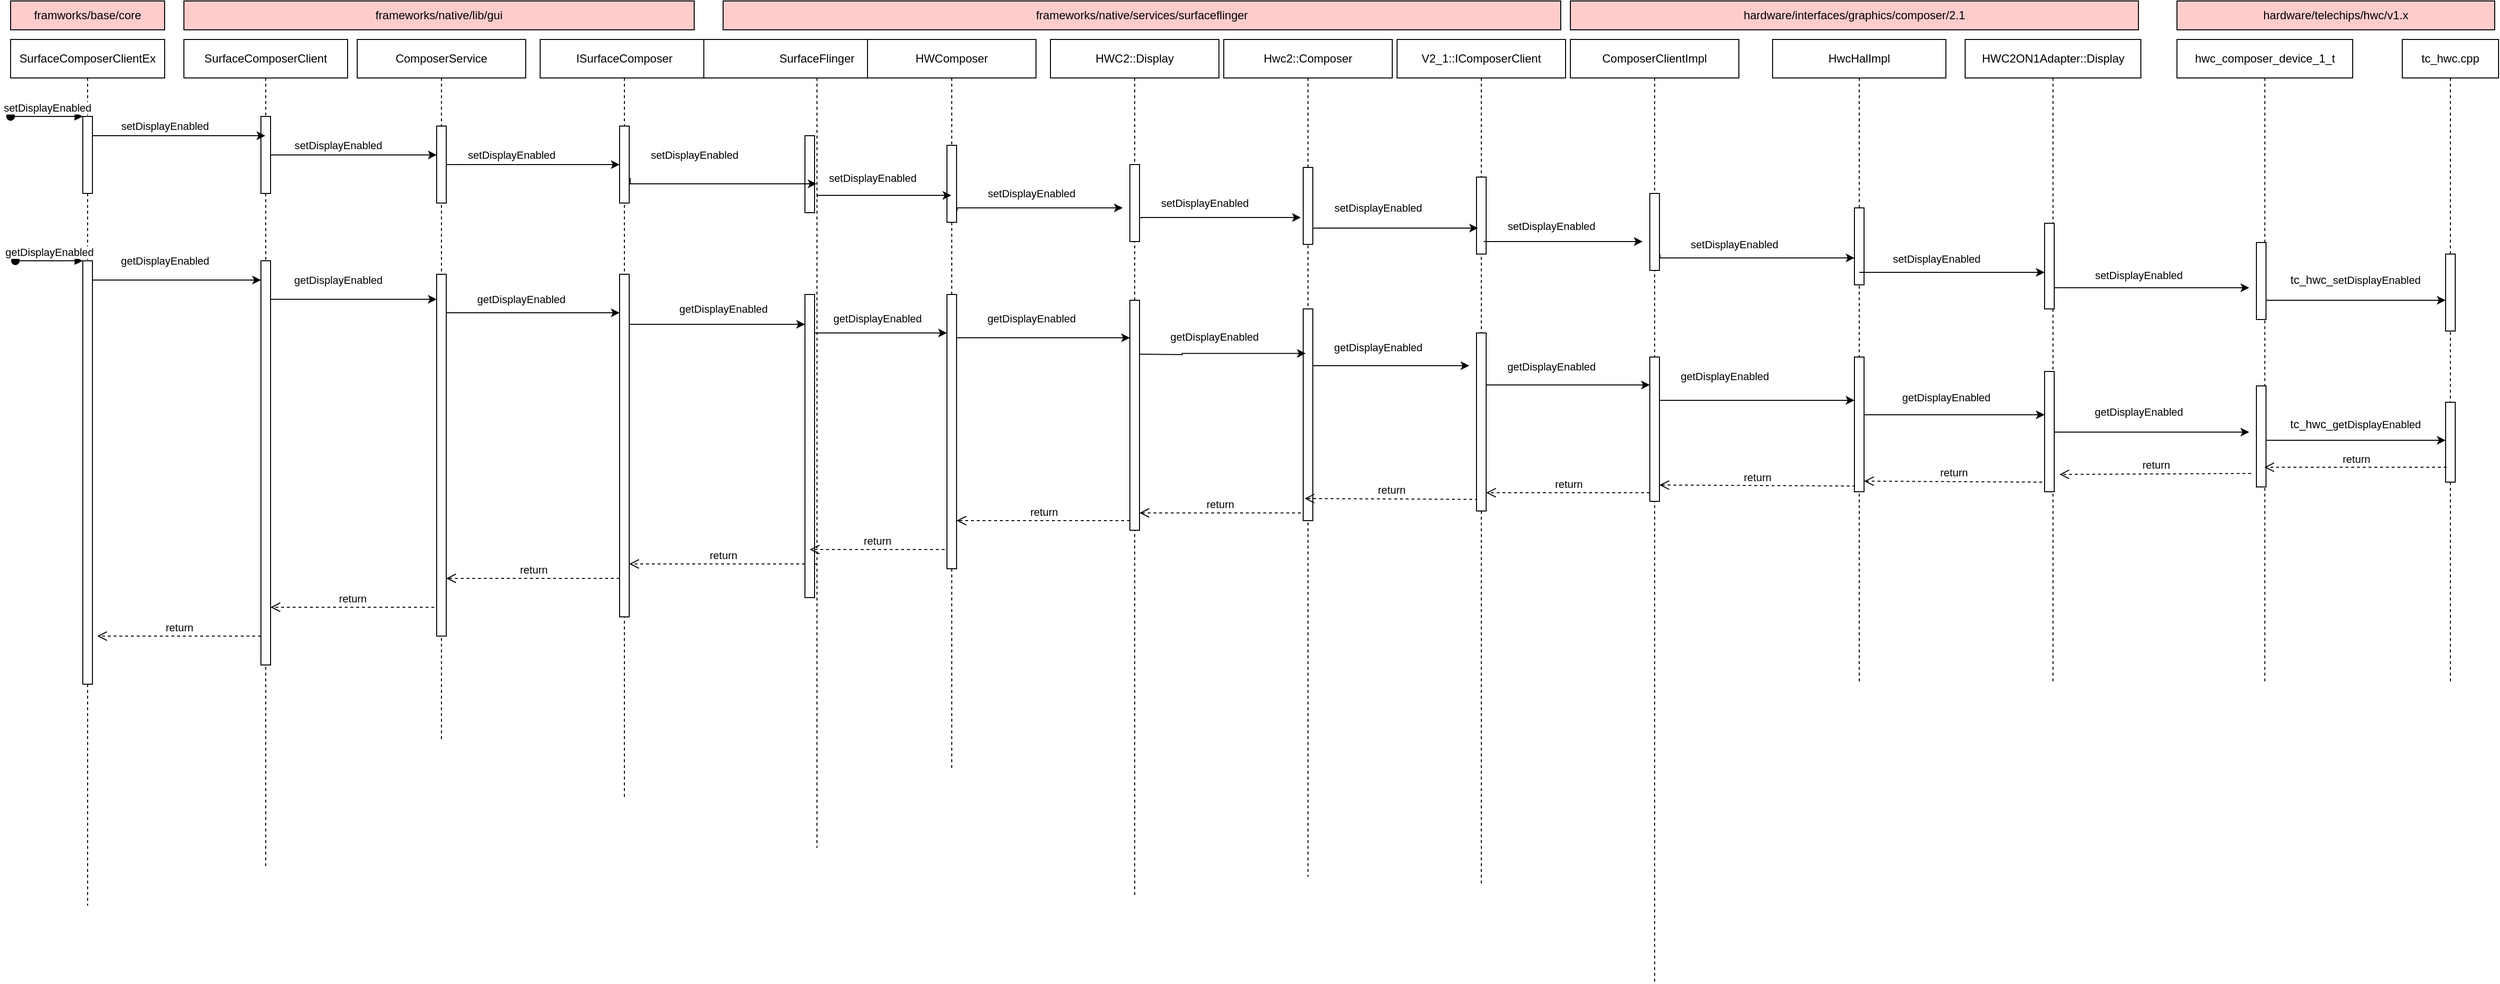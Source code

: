<mxfile version="17.4.6" type="github">
  <diagram id="DpFBj8TZs9Hdc5gK09Gh" name="Page-1">
    <mxGraphModel dx="3006" dy="778" grid="1" gridSize="10" guides="1" tooltips="1" connect="1" arrows="1" fold="1" page="1" pageScale="1" pageWidth="827" pageHeight="1169" math="0" shadow="0">
      <root>
        <mxCell id="0" />
        <mxCell id="1" parent="0" />
        <mxCell id="H8TTxolA3oLyKh7ImpaG-4" value="SurfaceComposerClient" style="shape=umlLifeline;perimeter=lifelinePerimeter;whiteSpace=wrap;html=1;container=1;collapsible=0;recursiveResize=0;outlineConnect=0;" vertex="1" parent="1">
          <mxGeometry x="-750" y="40" width="170" height="860" as="geometry" />
        </mxCell>
        <mxCell id="H8TTxolA3oLyKh7ImpaG-16" value="" style="html=1;points=[];perimeter=orthogonalPerimeter;" vertex="1" parent="H8TTxolA3oLyKh7ImpaG-4">
          <mxGeometry x="80" y="80" width="10" height="80" as="geometry" />
        </mxCell>
        <mxCell id="H8TTxolA3oLyKh7ImpaG-71" value="" style="html=1;points=[];perimeter=orthogonalPerimeter;" vertex="1" parent="H8TTxolA3oLyKh7ImpaG-4">
          <mxGeometry x="80" y="230" width="10" height="420" as="geometry" />
        </mxCell>
        <mxCell id="H8TTxolA3oLyKh7ImpaG-117" value="return" style="html=1;verticalAlign=bottom;endArrow=open;dashed=1;endSize=8;rounded=0;entryX=1;entryY=0.921;entryDx=0;entryDy=0;entryPerimeter=0;" edge="1" parent="H8TTxolA3oLyKh7ImpaG-4">
          <mxGeometry relative="1" as="geometry">
            <mxPoint x="260" y="590" as="sourcePoint" />
            <mxPoint x="90" y="590" as="targetPoint" />
          </mxGeometry>
        </mxCell>
        <mxCell id="H8TTxolA3oLyKh7ImpaG-5" value="ComposerService" style="shape=umlLifeline;perimeter=lifelinePerimeter;whiteSpace=wrap;html=1;container=1;collapsible=0;recursiveResize=0;outlineConnect=0;" vertex="1" parent="1">
          <mxGeometry x="-570" y="40" width="175" height="730" as="geometry" />
        </mxCell>
        <mxCell id="H8TTxolA3oLyKh7ImpaG-18" value="" style="html=1;points=[];perimeter=orthogonalPerimeter;" vertex="1" parent="H8TTxolA3oLyKh7ImpaG-5">
          <mxGeometry x="82.5" y="90" width="10" height="80" as="geometry" />
        </mxCell>
        <mxCell id="H8TTxolA3oLyKh7ImpaG-73" value="" style="html=1;points=[];perimeter=orthogonalPerimeter;" vertex="1" parent="H8TTxolA3oLyKh7ImpaG-5">
          <mxGeometry x="82.5" y="244" width="10" height="376" as="geometry" />
        </mxCell>
        <mxCell id="H8TTxolA3oLyKh7ImpaG-116" value="return" style="html=1;verticalAlign=bottom;endArrow=open;dashed=1;endSize=8;rounded=0;entryX=1;entryY=0.921;entryDx=0;entryDy=0;entryPerimeter=0;" edge="1" parent="H8TTxolA3oLyKh7ImpaG-5" source="H8TTxolA3oLyKh7ImpaG-77">
          <mxGeometry relative="1" as="geometry">
            <mxPoint x="288.25" y="560" as="sourcePoint" />
            <mxPoint x="92.5" y="560" as="targetPoint" />
          </mxGeometry>
        </mxCell>
        <mxCell id="H8TTxolA3oLyKh7ImpaG-6" value="ISurfaceComposer" style="shape=umlLifeline;perimeter=lifelinePerimeter;whiteSpace=wrap;html=1;container=1;collapsible=0;recursiveResize=0;outlineConnect=0;" vertex="1" parent="1">
          <mxGeometry x="-380" y="40" width="175" height="790" as="geometry" />
        </mxCell>
        <mxCell id="H8TTxolA3oLyKh7ImpaG-21" value="" style="html=1;points=[];perimeter=orthogonalPerimeter;" vertex="1" parent="H8TTxolA3oLyKh7ImpaG-6">
          <mxGeometry x="82.5" y="90" width="10" height="80" as="geometry" />
        </mxCell>
        <mxCell id="H8TTxolA3oLyKh7ImpaG-77" value="" style="html=1;points=[];perimeter=orthogonalPerimeter;" vertex="1" parent="H8TTxolA3oLyKh7ImpaG-6">
          <mxGeometry x="82.5" y="244" width="10" height="356" as="geometry" />
        </mxCell>
        <mxCell id="H8TTxolA3oLyKh7ImpaG-115" value="return" style="html=1;verticalAlign=bottom;endArrow=open;dashed=1;endSize=8;rounded=0;entryX=1;entryY=0.921;entryDx=0;entryDy=0;entryPerimeter=0;" edge="1" parent="H8TTxolA3oLyKh7ImpaG-6" source="H8TTxolA3oLyKh7ImpaG-7">
          <mxGeometry relative="1" as="geometry">
            <mxPoint x="288.25" y="545" as="sourcePoint" />
            <mxPoint x="92.5" y="545" as="targetPoint" />
          </mxGeometry>
        </mxCell>
        <mxCell id="H8TTxolA3oLyKh7ImpaG-7" value="SurfaceFlinger" style="shape=umlLifeline;perimeter=lifelinePerimeter;whiteSpace=wrap;html=1;container=1;collapsible=0;recursiveResize=0;outlineConnect=0;" vertex="1" parent="1">
          <mxGeometry x="-210" y="40" width="235" height="840" as="geometry" />
        </mxCell>
        <mxCell id="H8TTxolA3oLyKh7ImpaG-24" value="" style="html=1;points=[];perimeter=orthogonalPerimeter;" vertex="1" parent="H8TTxolA3oLyKh7ImpaG-7">
          <mxGeometry x="105" y="100" width="10" height="80" as="geometry" />
        </mxCell>
        <mxCell id="H8TTxolA3oLyKh7ImpaG-29" value="&lt;span style=&quot;font-size: 11px ; background-color: rgb(255 , 255 , 255)&quot;&gt;setDisplayEnabled&lt;/span&gt;" style="text;html=1;align=center;verticalAlign=middle;resizable=0;points=[];autosize=1;strokeColor=none;fillColor=none;" vertex="1" parent="H8TTxolA3oLyKh7ImpaG-7">
          <mxGeometry x="115" y="134" width="120" height="20" as="geometry" />
        </mxCell>
        <mxCell id="H8TTxolA3oLyKh7ImpaG-80" value="" style="html=1;points=[];perimeter=orthogonalPerimeter;" vertex="1" parent="H8TTxolA3oLyKh7ImpaG-7">
          <mxGeometry x="105" y="265" width="10" height="315" as="geometry" />
        </mxCell>
        <mxCell id="H8TTxolA3oLyKh7ImpaG-8" value="HWComposer" style="shape=umlLifeline;perimeter=lifelinePerimeter;whiteSpace=wrap;html=1;container=1;collapsible=0;recursiveResize=0;outlineConnect=0;" vertex="1" parent="1">
          <mxGeometry x="-40" y="40" width="175" height="760" as="geometry" />
        </mxCell>
        <mxCell id="H8TTxolA3oLyKh7ImpaG-27" value="" style="html=1;points=[];perimeter=orthogonalPerimeter;" vertex="1" parent="H8TTxolA3oLyKh7ImpaG-8">
          <mxGeometry x="82.5" y="110" width="10" height="80" as="geometry" />
        </mxCell>
        <mxCell id="H8TTxolA3oLyKh7ImpaG-83" value="" style="html=1;points=[];perimeter=orthogonalPerimeter;" vertex="1" parent="H8TTxolA3oLyKh7ImpaG-8">
          <mxGeometry x="82.5" y="265" width="10" height="285" as="geometry" />
        </mxCell>
        <mxCell id="H8TTxolA3oLyKh7ImpaG-85" value="&lt;span style=&quot;font-size: 11px ; background-color: rgb(255 , 255 , 255)&quot;&gt;getDisplayEnabled&lt;/span&gt;" style="text;html=1;align=center;verticalAlign=middle;resizable=0;points=[];autosize=1;strokeColor=none;fillColor=none;" vertex="1" parent="H8TTxolA3oLyKh7ImpaG-8">
          <mxGeometry x="-50" y="280" width="120" height="20" as="geometry" />
        </mxCell>
        <mxCell id="H8TTxolA3oLyKh7ImpaG-113" value="return" style="html=1;verticalAlign=bottom;endArrow=open;dashed=1;endSize=8;rounded=0;entryX=1;entryY=0.921;entryDx=0;entryDy=0;entryPerimeter=0;" edge="1" parent="H8TTxolA3oLyKh7ImpaG-8" source="H8TTxolA3oLyKh7ImpaG-86">
          <mxGeometry relative="1" as="geometry">
            <mxPoint x="288.25" y="500" as="sourcePoint" />
            <mxPoint x="92.5" y="500" as="targetPoint" />
          </mxGeometry>
        </mxCell>
        <mxCell id="H8TTxolA3oLyKh7ImpaG-114" value="return" style="html=1;verticalAlign=bottom;endArrow=open;dashed=1;endSize=8;rounded=0;entryX=1;entryY=0.921;entryDx=0;entryDy=0;entryPerimeter=0;" edge="1" parent="H8TTxolA3oLyKh7ImpaG-8">
          <mxGeometry relative="1" as="geometry">
            <mxPoint x="80" y="530" as="sourcePoint" />
            <mxPoint x="-60" y="530" as="targetPoint" />
          </mxGeometry>
        </mxCell>
        <mxCell id="H8TTxolA3oLyKh7ImpaG-9" value="HWC2::Display" style="shape=umlLifeline;perimeter=lifelinePerimeter;whiteSpace=wrap;html=1;container=1;collapsible=0;recursiveResize=0;outlineConnect=0;" vertex="1" parent="1">
          <mxGeometry x="150" y="40" width="175" height="890" as="geometry" />
        </mxCell>
        <mxCell id="H8TTxolA3oLyKh7ImpaG-30" value="" style="html=1;points=[];perimeter=orthogonalPerimeter;" vertex="1" parent="H8TTxolA3oLyKh7ImpaG-9">
          <mxGeometry x="82.5" y="130" width="10" height="80" as="geometry" />
        </mxCell>
        <mxCell id="H8TTxolA3oLyKh7ImpaG-86" value="" style="html=1;points=[];perimeter=orthogonalPerimeter;" vertex="1" parent="H8TTxolA3oLyKh7ImpaG-9">
          <mxGeometry x="82.5" y="271" width="10" height="239" as="geometry" />
        </mxCell>
        <mxCell id="H8TTxolA3oLyKh7ImpaG-112" value="return" style="html=1;verticalAlign=bottom;endArrow=open;dashed=1;endSize=8;rounded=0;entryX=1;entryY=0.921;entryDx=0;entryDy=0;entryPerimeter=0;" edge="1" parent="H8TTxolA3oLyKh7ImpaG-9">
          <mxGeometry relative="1" as="geometry">
            <mxPoint x="260" y="492" as="sourcePoint" />
            <mxPoint x="92.5" y="492.0" as="targetPoint" />
          </mxGeometry>
        </mxCell>
        <mxCell id="H8TTxolA3oLyKh7ImpaG-10" value="Hwc2::Composer" style="shape=umlLifeline;perimeter=lifelinePerimeter;whiteSpace=wrap;html=1;container=1;collapsible=0;recursiveResize=0;outlineConnect=0;" vertex="1" parent="1">
          <mxGeometry x="330" y="40" width="175" height="870" as="geometry" />
        </mxCell>
        <mxCell id="H8TTxolA3oLyKh7ImpaG-33" value="" style="html=1;points=[];perimeter=orthogonalPerimeter;" vertex="1" parent="H8TTxolA3oLyKh7ImpaG-10">
          <mxGeometry x="82.5" y="133" width="10" height="80" as="geometry" />
        </mxCell>
        <mxCell id="H8TTxolA3oLyKh7ImpaG-89" value="" style="html=1;points=[];perimeter=orthogonalPerimeter;" vertex="1" parent="H8TTxolA3oLyKh7ImpaG-10">
          <mxGeometry x="82.5" y="280" width="10" height="220" as="geometry" />
        </mxCell>
        <mxCell id="H8TTxolA3oLyKh7ImpaG-91" value="&lt;span style=&quot;font-size: 11px ; background-color: rgb(255 , 255 , 255)&quot;&gt;getDisplayEnabled&lt;/span&gt;" style="text;html=1;align=center;verticalAlign=middle;resizable=0;points=[];autosize=1;strokeColor=none;fillColor=none;" vertex="1" parent="H8TTxolA3oLyKh7ImpaG-10">
          <mxGeometry x="-70" y="299" width="120" height="20" as="geometry" />
        </mxCell>
        <mxCell id="H8TTxolA3oLyKh7ImpaG-111" value="return" style="html=1;verticalAlign=bottom;endArrow=open;dashed=1;endSize=8;rounded=0;entryX=1;entryY=0.921;entryDx=0;entryDy=0;entryPerimeter=0;exitX=0.15;exitY=0.843;exitDx=0;exitDy=0;exitPerimeter=0;" edge="1" parent="H8TTxolA3oLyKh7ImpaG-10">
          <mxGeometry relative="1" as="geometry">
            <mxPoint x="264" y="477.955" as="sourcePoint" />
            <mxPoint x="84" y="477.0" as="targetPoint" />
          </mxGeometry>
        </mxCell>
        <mxCell id="H8TTxolA3oLyKh7ImpaG-11" value="V2_1::IComposerClient" style="shape=umlLifeline;perimeter=lifelinePerimeter;whiteSpace=wrap;html=1;container=1;collapsible=0;recursiveResize=0;outlineConnect=0;" vertex="1" parent="1">
          <mxGeometry x="510" y="40" width="175" height="880" as="geometry" />
        </mxCell>
        <mxCell id="H8TTxolA3oLyKh7ImpaG-36" value="" style="html=1;points=[];perimeter=orthogonalPerimeter;" vertex="1" parent="H8TTxolA3oLyKh7ImpaG-11">
          <mxGeometry x="82.5" y="143" width="10" height="80" as="geometry" />
        </mxCell>
        <mxCell id="H8TTxolA3oLyKh7ImpaG-92" value="" style="html=1;points=[];perimeter=orthogonalPerimeter;" vertex="1" parent="H8TTxolA3oLyKh7ImpaG-11">
          <mxGeometry x="82.5" y="305" width="10" height="185" as="geometry" />
        </mxCell>
        <mxCell id="H8TTxolA3oLyKh7ImpaG-110" value="return" style="html=1;verticalAlign=bottom;endArrow=open;dashed=1;endSize=8;rounded=0;entryX=1;entryY=0.921;entryDx=0;entryDy=0;entryPerimeter=0;" edge="1" parent="H8TTxolA3oLyKh7ImpaG-11">
          <mxGeometry relative="1" as="geometry">
            <mxPoint x="262.5" y="471" as="sourcePoint" />
            <mxPoint x="92.5" y="471.0" as="targetPoint" />
          </mxGeometry>
        </mxCell>
        <mxCell id="H8TTxolA3oLyKh7ImpaG-12" value="ComposerClientImpl" style="shape=umlLifeline;perimeter=lifelinePerimeter;whiteSpace=wrap;html=1;container=1;collapsible=0;recursiveResize=0;outlineConnect=0;" vertex="1" parent="1">
          <mxGeometry x="690" y="40" width="175" height="980" as="geometry" />
        </mxCell>
        <mxCell id="H8TTxolA3oLyKh7ImpaG-39" value="" style="html=1;points=[];perimeter=orthogonalPerimeter;" vertex="1" parent="H8TTxolA3oLyKh7ImpaG-12">
          <mxGeometry x="82.5" y="160" width="10" height="80" as="geometry" />
        </mxCell>
        <mxCell id="H8TTxolA3oLyKh7ImpaG-95" value="" style="html=1;points=[];perimeter=orthogonalPerimeter;" vertex="1" parent="H8TTxolA3oLyKh7ImpaG-12">
          <mxGeometry x="82.5" y="330" width="10" height="150" as="geometry" />
        </mxCell>
        <mxCell id="H8TTxolA3oLyKh7ImpaG-109" value="return" style="html=1;verticalAlign=bottom;endArrow=open;dashed=1;endSize=8;rounded=0;entryX=1;entryY=0.921;entryDx=0;entryDy=0;entryPerimeter=0;exitX=0.1;exitY=0.936;exitDx=0;exitDy=0;exitPerimeter=0;" edge="1" parent="H8TTxolA3oLyKh7ImpaG-12">
          <mxGeometry relative="1" as="geometry">
            <mxPoint x="296" y="464.04" as="sourcePoint" />
            <mxPoint x="92.5" y="463.0" as="targetPoint" />
          </mxGeometry>
        </mxCell>
        <mxCell id="H8TTxolA3oLyKh7ImpaG-13" value="HwcHalImpl" style="shape=umlLifeline;perimeter=lifelinePerimeter;whiteSpace=wrap;html=1;container=1;collapsible=0;recursiveResize=0;outlineConnect=0;" vertex="1" parent="1">
          <mxGeometry x="900" y="40" width="180" height="670" as="geometry" />
        </mxCell>
        <mxCell id="H8TTxolA3oLyKh7ImpaG-42" value="" style="html=1;points=[];perimeter=orthogonalPerimeter;" vertex="1" parent="H8TTxolA3oLyKh7ImpaG-13">
          <mxGeometry x="85" y="175" width="10" height="80" as="geometry" />
        </mxCell>
        <mxCell id="H8TTxolA3oLyKh7ImpaG-98" value="" style="html=1;points=[];perimeter=orthogonalPerimeter;" vertex="1" parent="H8TTxolA3oLyKh7ImpaG-13">
          <mxGeometry x="85" y="330" width="10" height="140" as="geometry" />
        </mxCell>
        <mxCell id="H8TTxolA3oLyKh7ImpaG-14" value="HWC2ON1Adapter::Display" style="shape=umlLifeline;perimeter=lifelinePerimeter;whiteSpace=wrap;html=1;container=1;collapsible=0;recursiveResize=0;outlineConnect=0;" vertex="1" parent="1">
          <mxGeometry x="1100" y="40" width="182.5" height="670" as="geometry" />
        </mxCell>
        <mxCell id="H8TTxolA3oLyKh7ImpaG-45" value="" style="html=1;points=[];perimeter=orthogonalPerimeter;" vertex="1" parent="H8TTxolA3oLyKh7ImpaG-14">
          <mxGeometry x="82.5" y="191" width="10" height="89" as="geometry" />
        </mxCell>
        <mxCell id="H8TTxolA3oLyKh7ImpaG-101" value="" style="html=1;points=[];perimeter=orthogonalPerimeter;" vertex="1" parent="H8TTxolA3oLyKh7ImpaG-14">
          <mxGeometry x="82.5" y="345" width="10" height="125" as="geometry" />
        </mxCell>
        <mxCell id="H8TTxolA3oLyKh7ImpaG-103" value="&lt;span style=&quot;font-size: 11px ; background-color: rgb(255 , 255 , 255)&quot;&gt;getDisplayEnabled&lt;/span&gt;" style="text;html=1;align=center;verticalAlign=middle;resizable=0;points=[];autosize=1;strokeColor=none;fillColor=none;" vertex="1" parent="H8TTxolA3oLyKh7ImpaG-14">
          <mxGeometry x="-80" y="362" width="120" height="20" as="geometry" />
        </mxCell>
        <mxCell id="H8TTxolA3oLyKh7ImpaG-15" value="hwc_composer_device_1_t" style="shape=umlLifeline;perimeter=lifelinePerimeter;whiteSpace=wrap;html=1;container=1;collapsible=0;recursiveResize=0;outlineConnect=0;" vertex="1" parent="1">
          <mxGeometry x="1320" y="40" width="182.5" height="670" as="geometry" />
        </mxCell>
        <mxCell id="H8TTxolA3oLyKh7ImpaG-48" value="" style="html=1;points=[];perimeter=orthogonalPerimeter;" vertex="1" parent="H8TTxolA3oLyKh7ImpaG-15">
          <mxGeometry x="82.5" y="211" width="10" height="80" as="geometry" />
        </mxCell>
        <mxCell id="H8TTxolA3oLyKh7ImpaG-104" value="" style="html=1;points=[];perimeter=orthogonalPerimeter;" vertex="1" parent="H8TTxolA3oLyKh7ImpaG-15">
          <mxGeometry x="82.5" y="360" width="10" height="105" as="geometry" />
        </mxCell>
        <mxCell id="H8TTxolA3oLyKh7ImpaG-19" value="" style="edgeStyle=orthogonalEdgeStyle;rounded=0;orthogonalLoop=1;jettySize=auto;html=1;" edge="1" parent="1" source="H8TTxolA3oLyKh7ImpaG-16" target="H8TTxolA3oLyKh7ImpaG-18">
          <mxGeometry relative="1" as="geometry">
            <Array as="points">
              <mxPoint x="-580" y="160" />
              <mxPoint x="-580" y="160" />
            </Array>
          </mxGeometry>
        </mxCell>
        <mxCell id="H8TTxolA3oLyKh7ImpaG-20" value="&lt;span style=&quot;font-size: 11px ; background-color: rgb(255 , 255 , 255)&quot;&gt;setDisplayEnabled&lt;/span&gt;" style="text;html=1;align=center;verticalAlign=middle;resizable=0;points=[];autosize=1;strokeColor=none;fillColor=none;" vertex="1" parent="1">
          <mxGeometry x="-650" y="140" width="120" height="20" as="geometry" />
        </mxCell>
        <mxCell id="H8TTxolA3oLyKh7ImpaG-22" value="" style="edgeStyle=orthogonalEdgeStyle;rounded=0;orthogonalLoop=1;jettySize=auto;html=1;" edge="1" parent="1" source="H8TTxolA3oLyKh7ImpaG-18" target="H8TTxolA3oLyKh7ImpaG-21">
          <mxGeometry relative="1" as="geometry" />
        </mxCell>
        <mxCell id="H8TTxolA3oLyKh7ImpaG-23" value="&lt;span style=&quot;font-size: 11px ; background-color: rgb(255 , 255 , 255)&quot;&gt;setDisplayEnabled&lt;/span&gt;" style="text;html=1;align=center;verticalAlign=middle;resizable=0;points=[];autosize=1;strokeColor=none;fillColor=none;" vertex="1" parent="1">
          <mxGeometry x="-470" y="150" width="120" height="20" as="geometry" />
        </mxCell>
        <mxCell id="H8TTxolA3oLyKh7ImpaG-26" value="&lt;span style=&quot;font-size: 11px ; background-color: rgb(255 , 255 , 255)&quot;&gt;setDisplayEnabled&lt;/span&gt;" style="text;html=1;align=center;verticalAlign=middle;resizable=0;points=[];autosize=1;strokeColor=none;fillColor=none;" vertex="1" parent="1">
          <mxGeometry x="-280" y="150" width="120" height="20" as="geometry" />
        </mxCell>
        <mxCell id="H8TTxolA3oLyKh7ImpaG-28" value="" style="edgeStyle=orthogonalEdgeStyle;rounded=0;orthogonalLoop=1;jettySize=auto;html=1;exitX=1.3;exitY=0.575;exitDx=0;exitDy=0;exitPerimeter=0;" edge="1" parent="1" target="H8TTxolA3oLyKh7ImpaG-8">
          <mxGeometry relative="1" as="geometry">
            <mxPoint x="-92" y="204" as="sourcePoint" />
            <mxPoint x="35" y="202" as="targetPoint" />
            <Array as="points">
              <mxPoint x="-92" y="202" />
            </Array>
          </mxGeometry>
        </mxCell>
        <mxCell id="H8TTxolA3oLyKh7ImpaG-31" value="" style="edgeStyle=orthogonalEdgeStyle;rounded=0;orthogonalLoop=1;jettySize=auto;html=1;exitX=1.05;exitY=0.85;exitDx=0;exitDy=0;exitPerimeter=0;" edge="1" parent="1" source="H8TTxolA3oLyKh7ImpaG-27">
          <mxGeometry relative="1" as="geometry">
            <mxPoint x="60" y="215" as="sourcePoint" />
            <mxPoint x="225" y="215" as="targetPoint" />
            <Array as="points">
              <mxPoint x="53" y="215" />
            </Array>
          </mxGeometry>
        </mxCell>
        <mxCell id="H8TTxolA3oLyKh7ImpaG-32" value="&lt;span style=&quot;font-size: 11px ; background-color: rgb(255 , 255 , 255)&quot;&gt;setDisplayEnabled&lt;/span&gt;" style="text;html=1;align=center;verticalAlign=middle;resizable=0;points=[];autosize=1;strokeColor=none;fillColor=none;" vertex="1" parent="1">
          <mxGeometry x="70" y="190" width="120" height="20" as="geometry" />
        </mxCell>
        <mxCell id="H8TTxolA3oLyKh7ImpaG-34" value="" style="edgeStyle=orthogonalEdgeStyle;rounded=0;orthogonalLoop=1;jettySize=auto;html=1;exitX=1.15;exitY=0.7;exitDx=0;exitDy=0;exitPerimeter=0;" edge="1" parent="1" source="H8TTxolA3oLyKh7ImpaG-30">
          <mxGeometry relative="1" as="geometry">
            <mxPoint x="235" y="225" as="sourcePoint" />
            <mxPoint x="410" y="225" as="targetPoint" />
            <Array as="points">
              <mxPoint x="244" y="225" />
            </Array>
          </mxGeometry>
        </mxCell>
        <mxCell id="H8TTxolA3oLyKh7ImpaG-35" value="&lt;span style=&quot;font-size: 11px ; background-color: rgb(255 , 255 , 255)&quot;&gt;setDisplayEnabled&lt;/span&gt;" style="text;html=1;align=center;verticalAlign=middle;resizable=0;points=[];autosize=1;strokeColor=none;fillColor=none;" vertex="1" parent="1">
          <mxGeometry x="250" y="200" width="120" height="20" as="geometry" />
        </mxCell>
        <mxCell id="H8TTxolA3oLyKh7ImpaG-37" value="" style="edgeStyle=orthogonalEdgeStyle;rounded=0;orthogonalLoop=1;jettySize=auto;html=1;exitX=1.05;exitY=0.788;exitDx=0;exitDy=0;exitPerimeter=0;" edge="1" parent="1" source="H8TTxolA3oLyKh7ImpaG-33">
          <mxGeometry relative="1" as="geometry">
            <mxPoint x="430" y="236" as="sourcePoint" />
            <mxPoint x="594" y="236" as="targetPoint" />
            <Array as="points">
              <mxPoint x="594" y="236" />
            </Array>
          </mxGeometry>
        </mxCell>
        <mxCell id="H8TTxolA3oLyKh7ImpaG-38" value="&lt;span style=&quot;font-size: 11px ; background-color: rgb(255 , 255 , 255)&quot;&gt;setDisplayEnabled&lt;/span&gt;" style="text;html=1;align=center;verticalAlign=middle;resizable=0;points=[];autosize=1;strokeColor=none;fillColor=none;" vertex="1" parent="1">
          <mxGeometry x="430" y="205" width="120" height="20" as="geometry" />
        </mxCell>
        <mxCell id="H8TTxolA3oLyKh7ImpaG-40" value="" style="edgeStyle=orthogonalEdgeStyle;rounded=0;orthogonalLoop=1;jettySize=auto;html=1;" edge="1" parent="1">
          <mxGeometry relative="1" as="geometry">
            <mxPoint x="600" y="250" as="sourcePoint" />
            <mxPoint x="765" y="250" as="targetPoint" />
            <Array as="points">
              <mxPoint x="690" y="250" />
              <mxPoint x="690" y="250" />
            </Array>
          </mxGeometry>
        </mxCell>
        <mxCell id="H8TTxolA3oLyKh7ImpaG-41" value="&lt;span style=&quot;font-size: 11px ; background-color: rgb(255 , 255 , 255)&quot;&gt;setDisplayEnabled&lt;/span&gt;" style="text;html=1;align=center;verticalAlign=middle;resizable=0;points=[];autosize=1;strokeColor=none;fillColor=none;" vertex="1" parent="1">
          <mxGeometry x="610" y="224" width="120" height="20" as="geometry" />
        </mxCell>
        <mxCell id="H8TTxolA3oLyKh7ImpaG-43" value="" style="edgeStyle=orthogonalEdgeStyle;rounded=0;orthogonalLoop=1;jettySize=auto;html=1;entryX=0;entryY=0.65;entryDx=0;entryDy=0;entryPerimeter=0;exitX=1.05;exitY=0.788;exitDx=0;exitDy=0;exitPerimeter=0;" edge="1" parent="1" source="H8TTxolA3oLyKh7ImpaG-39" target="H8TTxolA3oLyKh7ImpaG-42">
          <mxGeometry relative="1" as="geometry">
            <mxPoint x="780" y="270" as="sourcePoint" />
            <mxPoint x="980" y="267" as="targetPoint" />
            <Array as="points">
              <mxPoint x="783" y="267" />
            </Array>
          </mxGeometry>
        </mxCell>
        <mxCell id="H8TTxolA3oLyKh7ImpaG-44" value="&lt;span style=&quot;font-size: 11px ; background-color: rgb(255 , 255 , 255)&quot;&gt;setDisplayEnabled&lt;/span&gt;" style="text;html=1;align=center;verticalAlign=middle;resizable=0;points=[];autosize=1;strokeColor=none;fillColor=none;" vertex="1" parent="1">
          <mxGeometry x="800" y="243" width="120" height="20" as="geometry" />
        </mxCell>
        <mxCell id="H8TTxolA3oLyKh7ImpaG-46" value="" style="edgeStyle=orthogonalEdgeStyle;rounded=0;orthogonalLoop=1;jettySize=auto;html=1;" edge="1" parent="1">
          <mxGeometry relative="1" as="geometry">
            <mxPoint x="990" y="282" as="sourcePoint" />
            <mxPoint x="1182.5" y="282" as="targetPoint" />
            <Array as="points">
              <mxPoint x="1060" y="282" />
              <mxPoint x="1060" y="282" />
            </Array>
          </mxGeometry>
        </mxCell>
        <mxCell id="H8TTxolA3oLyKh7ImpaG-47" value="&lt;span style=&quot;font-size: 11px ; background-color: rgb(255 , 255 , 255)&quot;&gt;setDisplayEnabled&lt;/span&gt;" style="text;html=1;align=center;verticalAlign=middle;resizable=0;points=[];autosize=1;strokeColor=none;fillColor=none;" vertex="1" parent="1">
          <mxGeometry x="1010" y="258" width="120" height="20" as="geometry" />
        </mxCell>
        <mxCell id="H8TTxolA3oLyKh7ImpaG-49" value="" style="edgeStyle=orthogonalEdgeStyle;rounded=0;orthogonalLoop=1;jettySize=auto;html=1;" edge="1" parent="1">
          <mxGeometry relative="1" as="geometry">
            <mxPoint x="1192.5" y="298" as="sourcePoint" />
            <mxPoint x="1395" y="298" as="targetPoint" />
            <Array as="points">
              <mxPoint x="1260" y="298" />
              <mxPoint x="1260" y="298" />
            </Array>
          </mxGeometry>
        </mxCell>
        <mxCell id="H8TTxolA3oLyKh7ImpaG-50" value="&lt;span style=&quot;font-size: 11px ; background-color: rgb(255 , 255 , 255)&quot;&gt;setDisplayEnabled&lt;/span&gt;" style="text;html=1;align=center;verticalAlign=middle;resizable=0;points=[];autosize=1;strokeColor=none;fillColor=none;" vertex="1" parent="1">
          <mxGeometry x="1220" y="275" width="120" height="20" as="geometry" />
        </mxCell>
        <mxCell id="H8TTxolA3oLyKh7ImpaG-52" value="SurfaceComposerClientEx" style="shape=umlLifeline;perimeter=lifelinePerimeter;whiteSpace=wrap;html=1;container=1;collapsible=0;recursiveResize=0;outlineConnect=0;" vertex="1" parent="1">
          <mxGeometry x="-930" y="40" width="160" height="900" as="geometry" />
        </mxCell>
        <mxCell id="H8TTxolA3oLyKh7ImpaG-53" value="" style="html=1;points=[];perimeter=orthogonalPerimeter;" vertex="1" parent="H8TTxolA3oLyKh7ImpaG-52">
          <mxGeometry x="75" y="80" width="10" height="80" as="geometry" />
        </mxCell>
        <mxCell id="H8TTxolA3oLyKh7ImpaG-54" value="setDisplayEnabled" style="html=1;verticalAlign=bottom;startArrow=oval;endArrow=block;startSize=8;rounded=0;" edge="1" parent="H8TTxolA3oLyKh7ImpaG-52" target="H8TTxolA3oLyKh7ImpaG-53">
          <mxGeometry relative="1" as="geometry">
            <mxPoint y="80" as="sourcePoint" />
          </mxGeometry>
        </mxCell>
        <mxCell id="H8TTxolA3oLyKh7ImpaG-67" value="" style="html=1;points=[];perimeter=orthogonalPerimeter;" vertex="1" parent="H8TTxolA3oLyKh7ImpaG-52">
          <mxGeometry x="75" y="230" width="10" height="440" as="geometry" />
        </mxCell>
        <mxCell id="H8TTxolA3oLyKh7ImpaG-68" value="getDisplayEnabled" style="html=1;verticalAlign=bottom;startArrow=oval;endArrow=block;startSize=8;rounded=0;" edge="1" target="H8TTxolA3oLyKh7ImpaG-67" parent="H8TTxolA3oLyKh7ImpaG-52">
          <mxGeometry relative="1" as="geometry">
            <mxPoint x="5" y="230" as="sourcePoint" />
          </mxGeometry>
        </mxCell>
        <mxCell id="H8TTxolA3oLyKh7ImpaG-118" value="return" style="html=1;verticalAlign=bottom;endArrow=open;dashed=1;endSize=8;rounded=0;entryX=1;entryY=0.921;entryDx=0;entryDy=0;entryPerimeter=0;" edge="1" parent="H8TTxolA3oLyKh7ImpaG-52">
          <mxGeometry relative="1" as="geometry">
            <mxPoint x="260" y="620" as="sourcePoint" />
            <mxPoint x="90" y="620" as="targetPoint" />
          </mxGeometry>
        </mxCell>
        <mxCell id="H8TTxolA3oLyKh7ImpaG-55" value="" style="edgeStyle=orthogonalEdgeStyle;rounded=0;orthogonalLoop=1;jettySize=auto;html=1;" edge="1" parent="1" source="H8TTxolA3oLyKh7ImpaG-53" target="H8TTxolA3oLyKh7ImpaG-4">
          <mxGeometry relative="1" as="geometry">
            <Array as="points">
              <mxPoint x="-820" y="140" />
              <mxPoint x="-820" y="140" />
            </Array>
          </mxGeometry>
        </mxCell>
        <mxCell id="H8TTxolA3oLyKh7ImpaG-56" value="&lt;span style=&quot;font-size: 11px ; background-color: rgb(255 , 255 , 255)&quot;&gt;setDisplayEnabled&lt;/span&gt;" style="text;html=1;align=center;verticalAlign=middle;resizable=0;points=[];autosize=1;strokeColor=none;fillColor=none;" vertex="1" parent="1">
          <mxGeometry x="-830" y="120" width="120" height="20" as="geometry" />
        </mxCell>
        <mxCell id="H8TTxolA3oLyKh7ImpaG-25" value="" style="edgeStyle=orthogonalEdgeStyle;rounded=0;orthogonalLoop=1;jettySize=auto;html=1;exitX=1.1;exitY=0.675;exitDx=0;exitDy=0;exitPerimeter=0;" edge="1" parent="1" source="H8TTxolA3oLyKh7ImpaG-21" target="H8TTxolA3oLyKh7ImpaG-7">
          <mxGeometry relative="1" as="geometry">
            <mxPoint x="-270" y="179" as="sourcePoint" />
            <mxPoint x="-110" y="179" as="targetPoint" />
            <Array as="points">
              <mxPoint x="-286" y="190" />
            </Array>
          </mxGeometry>
        </mxCell>
        <mxCell id="H8TTxolA3oLyKh7ImpaG-72" value="" style="edgeStyle=orthogonalEdgeStyle;rounded=0;orthogonalLoop=1;jettySize=auto;html=1;" edge="1" parent="1" source="H8TTxolA3oLyKh7ImpaG-67" target="H8TTxolA3oLyKh7ImpaG-71">
          <mxGeometry relative="1" as="geometry">
            <Array as="points">
              <mxPoint x="-790" y="290" />
              <mxPoint x="-790" y="290" />
            </Array>
          </mxGeometry>
        </mxCell>
        <mxCell id="H8TTxolA3oLyKh7ImpaG-74" value="" style="edgeStyle=orthogonalEdgeStyle;rounded=0;orthogonalLoop=1;jettySize=auto;html=1;" edge="1" parent="1" source="H8TTxolA3oLyKh7ImpaG-71" target="H8TTxolA3oLyKh7ImpaG-73">
          <mxGeometry relative="1" as="geometry">
            <Array as="points">
              <mxPoint x="-530" y="310" />
              <mxPoint x="-530" y="310" />
            </Array>
          </mxGeometry>
        </mxCell>
        <mxCell id="H8TTxolA3oLyKh7ImpaG-75" value="&lt;span style=&quot;font-size: 11px ; background-color: rgb(255 , 255 , 255)&quot;&gt;getDisplayEnabled&lt;/span&gt;" style="text;html=1;align=center;verticalAlign=middle;resizable=0;points=[];autosize=1;strokeColor=none;fillColor=none;" vertex="1" parent="1">
          <mxGeometry x="-830" y="260" width="120" height="20" as="geometry" />
        </mxCell>
        <mxCell id="H8TTxolA3oLyKh7ImpaG-76" value="&lt;span style=&quot;font-size: 11px ; background-color: rgb(255 , 255 , 255)&quot;&gt;getDisplayEnabled&lt;/span&gt;" style="text;html=1;align=center;verticalAlign=middle;resizable=0;points=[];autosize=1;strokeColor=none;fillColor=none;" vertex="1" parent="1">
          <mxGeometry x="-650" y="280" width="120" height="20" as="geometry" />
        </mxCell>
        <mxCell id="H8TTxolA3oLyKh7ImpaG-78" value="" style="edgeStyle=orthogonalEdgeStyle;rounded=0;orthogonalLoop=1;jettySize=auto;html=1;" edge="1" parent="1" source="H8TTxolA3oLyKh7ImpaG-73" target="H8TTxolA3oLyKh7ImpaG-77">
          <mxGeometry relative="1" as="geometry">
            <Array as="points">
              <mxPoint x="-320" y="324" />
              <mxPoint x="-320" y="324" />
            </Array>
          </mxGeometry>
        </mxCell>
        <mxCell id="H8TTxolA3oLyKh7ImpaG-79" value="&lt;span style=&quot;font-size: 11px ; background-color: rgb(255 , 255 , 255)&quot;&gt;getDisplayEnabled&lt;/span&gt;" style="text;html=1;align=center;verticalAlign=middle;resizable=0;points=[];autosize=1;strokeColor=none;fillColor=none;" vertex="1" parent="1">
          <mxGeometry x="-460" y="300" width="120" height="20" as="geometry" />
        </mxCell>
        <mxCell id="H8TTxolA3oLyKh7ImpaG-81" value="" style="edgeStyle=orthogonalEdgeStyle;rounded=0;orthogonalLoop=1;jettySize=auto;html=1;" edge="1" parent="1">
          <mxGeometry relative="1" as="geometry">
            <mxPoint x="-287.5" y="336" as="sourcePoint" />
            <mxPoint x="-105" y="336" as="targetPoint" />
          </mxGeometry>
        </mxCell>
        <mxCell id="H8TTxolA3oLyKh7ImpaG-82" value="&lt;span style=&quot;font-size: 11px ; background-color: rgb(255 , 255 , 255)&quot;&gt;getDisplayEnabled&lt;/span&gt;" style="text;html=1;align=center;verticalAlign=middle;resizable=0;points=[];autosize=1;strokeColor=none;fillColor=none;" vertex="1" parent="1">
          <mxGeometry x="-250" y="310" width="120" height="20" as="geometry" />
        </mxCell>
        <mxCell id="H8TTxolA3oLyKh7ImpaG-84" value="" style="edgeStyle=orthogonalEdgeStyle;rounded=0;orthogonalLoop=1;jettySize=auto;html=1;" edge="1" parent="1" source="H8TTxolA3oLyKh7ImpaG-80" target="H8TTxolA3oLyKh7ImpaG-83">
          <mxGeometry relative="1" as="geometry">
            <Array as="points">
              <mxPoint x="20" y="345" />
              <mxPoint x="20" y="345" />
            </Array>
          </mxGeometry>
        </mxCell>
        <mxCell id="H8TTxolA3oLyKh7ImpaG-87" value="" style="edgeStyle=orthogonalEdgeStyle;rounded=0;orthogonalLoop=1;jettySize=auto;html=1;" edge="1" parent="1" source="H8TTxolA3oLyKh7ImpaG-83" target="H8TTxolA3oLyKh7ImpaG-86">
          <mxGeometry relative="1" as="geometry">
            <Array as="points">
              <mxPoint x="100" y="350" />
              <mxPoint x="100" y="350" />
            </Array>
          </mxGeometry>
        </mxCell>
        <mxCell id="H8TTxolA3oLyKh7ImpaG-88" value="&lt;span style=&quot;font-size: 11px ; background-color: rgb(255 , 255 , 255)&quot;&gt;getDisplayEnabled&lt;/span&gt;" style="text;html=1;align=center;verticalAlign=middle;resizable=0;points=[];autosize=1;strokeColor=none;fillColor=none;" vertex="1" parent="1">
          <mxGeometry x="70" y="320" width="120" height="20" as="geometry" />
        </mxCell>
        <mxCell id="H8TTxolA3oLyKh7ImpaG-90" value="" style="edgeStyle=orthogonalEdgeStyle;rounded=0;orthogonalLoop=1;jettySize=auto;html=1;entryX=0.486;entryY=0.375;entryDx=0;entryDy=0;entryPerimeter=0;" edge="1" parent="1" target="H8TTxolA3oLyKh7ImpaG-10">
          <mxGeometry relative="1" as="geometry">
            <mxPoint x="242.5" y="367" as="sourcePoint" />
            <mxPoint x="405" y="367" as="targetPoint" />
          </mxGeometry>
        </mxCell>
        <mxCell id="H8TTxolA3oLyKh7ImpaG-93" value="" style="edgeStyle=orthogonalEdgeStyle;rounded=0;orthogonalLoop=1;jettySize=auto;html=1;" edge="1" parent="1">
          <mxGeometry relative="1" as="geometry">
            <mxPoint x="422.5" y="379" as="sourcePoint" />
            <mxPoint x="585" y="379" as="targetPoint" />
            <Array as="points">
              <mxPoint x="550" y="379" />
              <mxPoint x="550" y="379" />
            </Array>
          </mxGeometry>
        </mxCell>
        <mxCell id="H8TTxolA3oLyKh7ImpaG-94" value="&lt;span style=&quot;font-size: 11px ; background-color: rgb(255 , 255 , 255)&quot;&gt;getDisplayEnabled&lt;/span&gt;" style="text;html=1;align=center;verticalAlign=middle;resizable=0;points=[];autosize=1;strokeColor=none;fillColor=none;" vertex="1" parent="1">
          <mxGeometry x="430" y="350" width="120" height="20" as="geometry" />
        </mxCell>
        <mxCell id="H8TTxolA3oLyKh7ImpaG-96" value="" style="edgeStyle=orthogonalEdgeStyle;rounded=0;orthogonalLoop=1;jettySize=auto;html=1;" edge="1" parent="1" source="H8TTxolA3oLyKh7ImpaG-92" target="H8TTxolA3oLyKh7ImpaG-95">
          <mxGeometry relative="1" as="geometry">
            <Array as="points">
              <mxPoint x="650" y="399" />
              <mxPoint x="650" y="399" />
            </Array>
          </mxGeometry>
        </mxCell>
        <mxCell id="H8TTxolA3oLyKh7ImpaG-97" value="&lt;span style=&quot;font-size: 11px ; background-color: rgb(255 , 255 , 255)&quot;&gt;getDisplayEnabled&lt;/span&gt;" style="text;html=1;align=center;verticalAlign=middle;resizable=0;points=[];autosize=1;strokeColor=none;fillColor=none;" vertex="1" parent="1">
          <mxGeometry x="610" y="370" width="120" height="20" as="geometry" />
        </mxCell>
        <mxCell id="H8TTxolA3oLyKh7ImpaG-99" value="" style="edgeStyle=orthogonalEdgeStyle;rounded=0;orthogonalLoop=1;jettySize=auto;html=1;" edge="1" parent="1">
          <mxGeometry relative="1" as="geometry">
            <mxPoint x="782.5" y="415" as="sourcePoint" />
            <mxPoint x="985" y="415" as="targetPoint" />
            <Array as="points">
              <mxPoint x="830" y="415" />
              <mxPoint x="830" y="415" />
            </Array>
          </mxGeometry>
        </mxCell>
        <mxCell id="H8TTxolA3oLyKh7ImpaG-100" value="&lt;span style=&quot;font-size: 11px ; background-color: rgb(255 , 255 , 255)&quot;&gt;getDisplayEnabled&lt;/span&gt;" style="text;html=1;align=center;verticalAlign=middle;resizable=0;points=[];autosize=1;strokeColor=none;fillColor=none;" vertex="1" parent="1">
          <mxGeometry x="790" y="380" width="120" height="20" as="geometry" />
        </mxCell>
        <mxCell id="H8TTxolA3oLyKh7ImpaG-102" value="" style="edgeStyle=orthogonalEdgeStyle;rounded=0;orthogonalLoop=1;jettySize=auto;html=1;" edge="1" parent="1">
          <mxGeometry relative="1" as="geometry">
            <mxPoint x="995" y="430" as="sourcePoint" />
            <mxPoint x="1182.5" y="430" as="targetPoint" />
            <Array as="points">
              <mxPoint x="1040" y="430" />
              <mxPoint x="1040" y="430" />
            </Array>
          </mxGeometry>
        </mxCell>
        <mxCell id="H8TTxolA3oLyKh7ImpaG-105" value="" style="edgeStyle=orthogonalEdgeStyle;rounded=0;orthogonalLoop=1;jettySize=auto;html=1;" edge="1" parent="1">
          <mxGeometry relative="1" as="geometry">
            <mxPoint x="1192.5" y="448" as="sourcePoint" />
            <mxPoint x="1395" y="448" as="targetPoint" />
            <Array as="points">
              <mxPoint x="1250" y="448" />
              <mxPoint x="1250" y="448" />
            </Array>
          </mxGeometry>
        </mxCell>
        <mxCell id="H8TTxolA3oLyKh7ImpaG-106" value="&lt;span style=&quot;font-size: 11px ; background-color: rgb(255 , 255 , 255)&quot;&gt;getDisplayEnabled&lt;/span&gt;" style="text;html=1;align=center;verticalAlign=middle;resizable=0;points=[];autosize=1;strokeColor=none;fillColor=none;" vertex="1" parent="1">
          <mxGeometry x="1220" y="417" width="120" height="20" as="geometry" />
        </mxCell>
        <mxCell id="H8TTxolA3oLyKh7ImpaG-107" value="return" style="html=1;verticalAlign=bottom;endArrow=open;dashed=1;endSize=8;rounded=0;entryX=1.55;entryY=0.888;entryDx=0;entryDy=0;entryPerimeter=0;exitX=0.2;exitY=0.952;exitDx=0;exitDy=0;exitPerimeter=0;" edge="1" parent="1">
          <mxGeometry relative="1" as="geometry">
            <mxPoint x="1397" y="490.96" as="sourcePoint" />
            <mxPoint x="1198" y="492" as="targetPoint" />
            <Array as="points" />
          </mxGeometry>
        </mxCell>
        <mxCell id="H8TTxolA3oLyKh7ImpaG-108" value="return" style="html=1;verticalAlign=bottom;endArrow=open;dashed=1;endSize=8;rounded=0;entryX=1;entryY=0.921;entryDx=0;entryDy=0;entryPerimeter=0;" edge="1" parent="1" target="H8TTxolA3oLyKh7ImpaG-98">
          <mxGeometry relative="1" as="geometry">
            <mxPoint x="1180" y="500" as="sourcePoint" />
            <mxPoint x="1030" y="500" as="targetPoint" />
          </mxGeometry>
        </mxCell>
        <mxCell id="H8TTxolA3oLyKh7ImpaG-119" value="tc_hwc.cpp" style="shape=umlLifeline;perimeter=lifelinePerimeter;whiteSpace=wrap;html=1;container=1;collapsible=0;recursiveResize=0;outlineConnect=0;" vertex="1" parent="1">
          <mxGeometry x="1554" y="40" width="100" height="670" as="geometry" />
        </mxCell>
        <mxCell id="H8TTxolA3oLyKh7ImpaG-120" value="" style="html=1;points=[];perimeter=orthogonalPerimeter;" vertex="1" parent="H8TTxolA3oLyKh7ImpaG-119">
          <mxGeometry x="45" y="223" width="10" height="80" as="geometry" />
        </mxCell>
        <mxCell id="H8TTxolA3oLyKh7ImpaG-123" value="" style="html=1;points=[];perimeter=orthogonalPerimeter;" vertex="1" parent="H8TTxolA3oLyKh7ImpaG-119">
          <mxGeometry x="45" y="377" width="10" height="83" as="geometry" />
        </mxCell>
        <mxCell id="H8TTxolA3oLyKh7ImpaG-121" value="" style="edgeStyle=orthogonalEdgeStyle;rounded=0;orthogonalLoop=1;jettySize=auto;html=1;" edge="1" parent="1">
          <mxGeometry relative="1" as="geometry">
            <mxPoint x="1412.5" y="311" as="sourcePoint" />
            <mxPoint x="1599" y="311" as="targetPoint" />
            <Array as="points">
              <mxPoint x="1460" y="311" />
              <mxPoint x="1460" y="311" />
            </Array>
          </mxGeometry>
        </mxCell>
        <mxCell id="H8TTxolA3oLyKh7ImpaG-122" value="tc_hwc_&lt;span style=&quot;font-size: 11px ; background-color: rgb(255 , 255 , 255)&quot;&gt;setDisplayEnabled&lt;/span&gt;" style="text;html=1;align=center;verticalAlign=middle;resizable=0;points=[];autosize=1;strokeColor=none;fillColor=none;" vertex="1" parent="1">
          <mxGeometry x="1420" y="280" width="170" height="20" as="geometry" />
        </mxCell>
        <mxCell id="H8TTxolA3oLyKh7ImpaG-124" value="" style="edgeStyle=orthogonalEdgeStyle;rounded=0;orthogonalLoop=1;jettySize=auto;html=1;" edge="1" parent="1">
          <mxGeometry relative="1" as="geometry">
            <mxPoint x="1412.5" y="456.5" as="sourcePoint" />
            <mxPoint x="1599" y="456.5" as="targetPoint" />
          </mxGeometry>
        </mxCell>
        <mxCell id="H8TTxolA3oLyKh7ImpaG-125" value="return" style="html=1;verticalAlign=bottom;endArrow=open;dashed=1;endSize=8;rounded=0;" edge="1" parent="1">
          <mxGeometry relative="1" as="geometry">
            <mxPoint x="1600" y="484.5" as="sourcePoint" />
            <mxPoint x="1410.75" y="484.5" as="targetPoint" />
          </mxGeometry>
        </mxCell>
        <mxCell id="H8TTxolA3oLyKh7ImpaG-126" value="tc_hwc_&lt;span style=&quot;font-size: 11px ; background-color: rgb(255 , 255 , 255)&quot;&gt;getDisplayEnabled&lt;/span&gt;" style="text;html=1;align=center;verticalAlign=middle;resizable=0;points=[];autosize=1;strokeColor=none;fillColor=none;" vertex="1" parent="1">
          <mxGeometry x="1420" y="430" width="170" height="20" as="geometry" />
        </mxCell>
        <mxCell id="H8TTxolA3oLyKh7ImpaG-131" value="framworks/base/core" style="rounded=0;whiteSpace=wrap;html=1;fillColor=#FFCCCC;" vertex="1" parent="1">
          <mxGeometry x="-930" width="160" height="30" as="geometry" />
        </mxCell>
        <mxCell id="H8TTxolA3oLyKh7ImpaG-132" value="&lt;div&gt;frameworks/native/lib/gui&lt;/div&gt;" style="rounded=0;whiteSpace=wrap;html=1;fillColor=#FFCCCC;" vertex="1" parent="1">
          <mxGeometry x="-750" width="530" height="30" as="geometry" />
        </mxCell>
        <mxCell id="H8TTxolA3oLyKh7ImpaG-133" value="&lt;div&gt;frameworks/native/services/surfaceflinger&lt;/div&gt;" style="rounded=0;whiteSpace=wrap;html=1;fillColor=#FFCCCC;" vertex="1" parent="1">
          <mxGeometry x="-190" width="870" height="30" as="geometry" />
        </mxCell>
        <mxCell id="H8TTxolA3oLyKh7ImpaG-134" value="&lt;div&gt;hardware/interfaces/graphics/composer/2.1&lt;/div&gt;" style="rounded=0;whiteSpace=wrap;html=1;fillColor=#FFCCCC;" vertex="1" parent="1">
          <mxGeometry x="690" width="590" height="30" as="geometry" />
        </mxCell>
        <mxCell id="H8TTxolA3oLyKh7ImpaG-135" value="&lt;div&gt;hardware/telechips/hwc/v1.x&lt;/div&gt;" style="rounded=0;whiteSpace=wrap;html=1;fillColor=#FFCCCC;" vertex="1" parent="1">
          <mxGeometry x="1320" width="330" height="30" as="geometry" />
        </mxCell>
      </root>
    </mxGraphModel>
  </diagram>
</mxfile>
